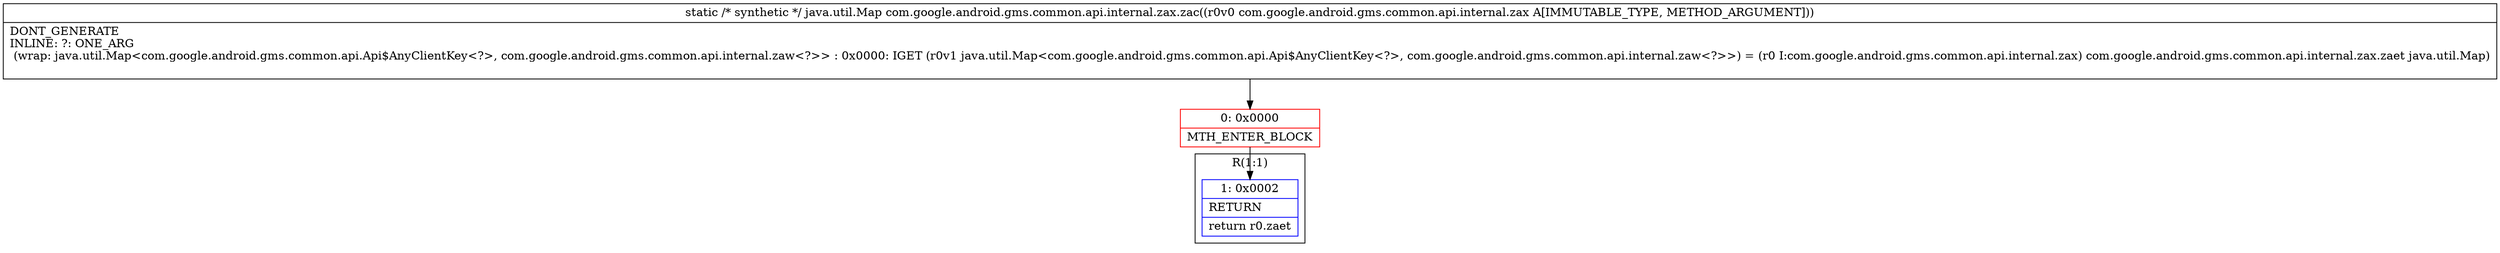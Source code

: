 digraph "CFG forcom.google.android.gms.common.api.internal.zax.zac(Lcom\/google\/android\/gms\/common\/api\/internal\/zax;)Ljava\/util\/Map;" {
subgraph cluster_Region_171000162 {
label = "R(1:1)";
node [shape=record,color=blue];
Node_1 [shape=record,label="{1\:\ 0x0002|RETURN\l|return r0.zaet\l}"];
}
Node_0 [shape=record,color=red,label="{0\:\ 0x0000|MTH_ENTER_BLOCK\l}"];
MethodNode[shape=record,label="{static \/* synthetic *\/ java.util.Map com.google.android.gms.common.api.internal.zax.zac((r0v0 com.google.android.gms.common.api.internal.zax A[IMMUTABLE_TYPE, METHOD_ARGUMENT]))  | DONT_GENERATE\lINLINE: ?: ONE_ARG  \l  (wrap: java.util.Map\<com.google.android.gms.common.api.Api$AnyClientKey\<?\>, com.google.android.gms.common.api.internal.zaw\<?\>\> : 0x0000: IGET  (r0v1 java.util.Map\<com.google.android.gms.common.api.Api$AnyClientKey\<?\>, com.google.android.gms.common.api.internal.zaw\<?\>\>) = (r0 I:com.google.android.gms.common.api.internal.zax) com.google.android.gms.common.api.internal.zax.zaet java.util.Map)\l\l}"];
MethodNode -> Node_0;
Node_0 -> Node_1;
}

